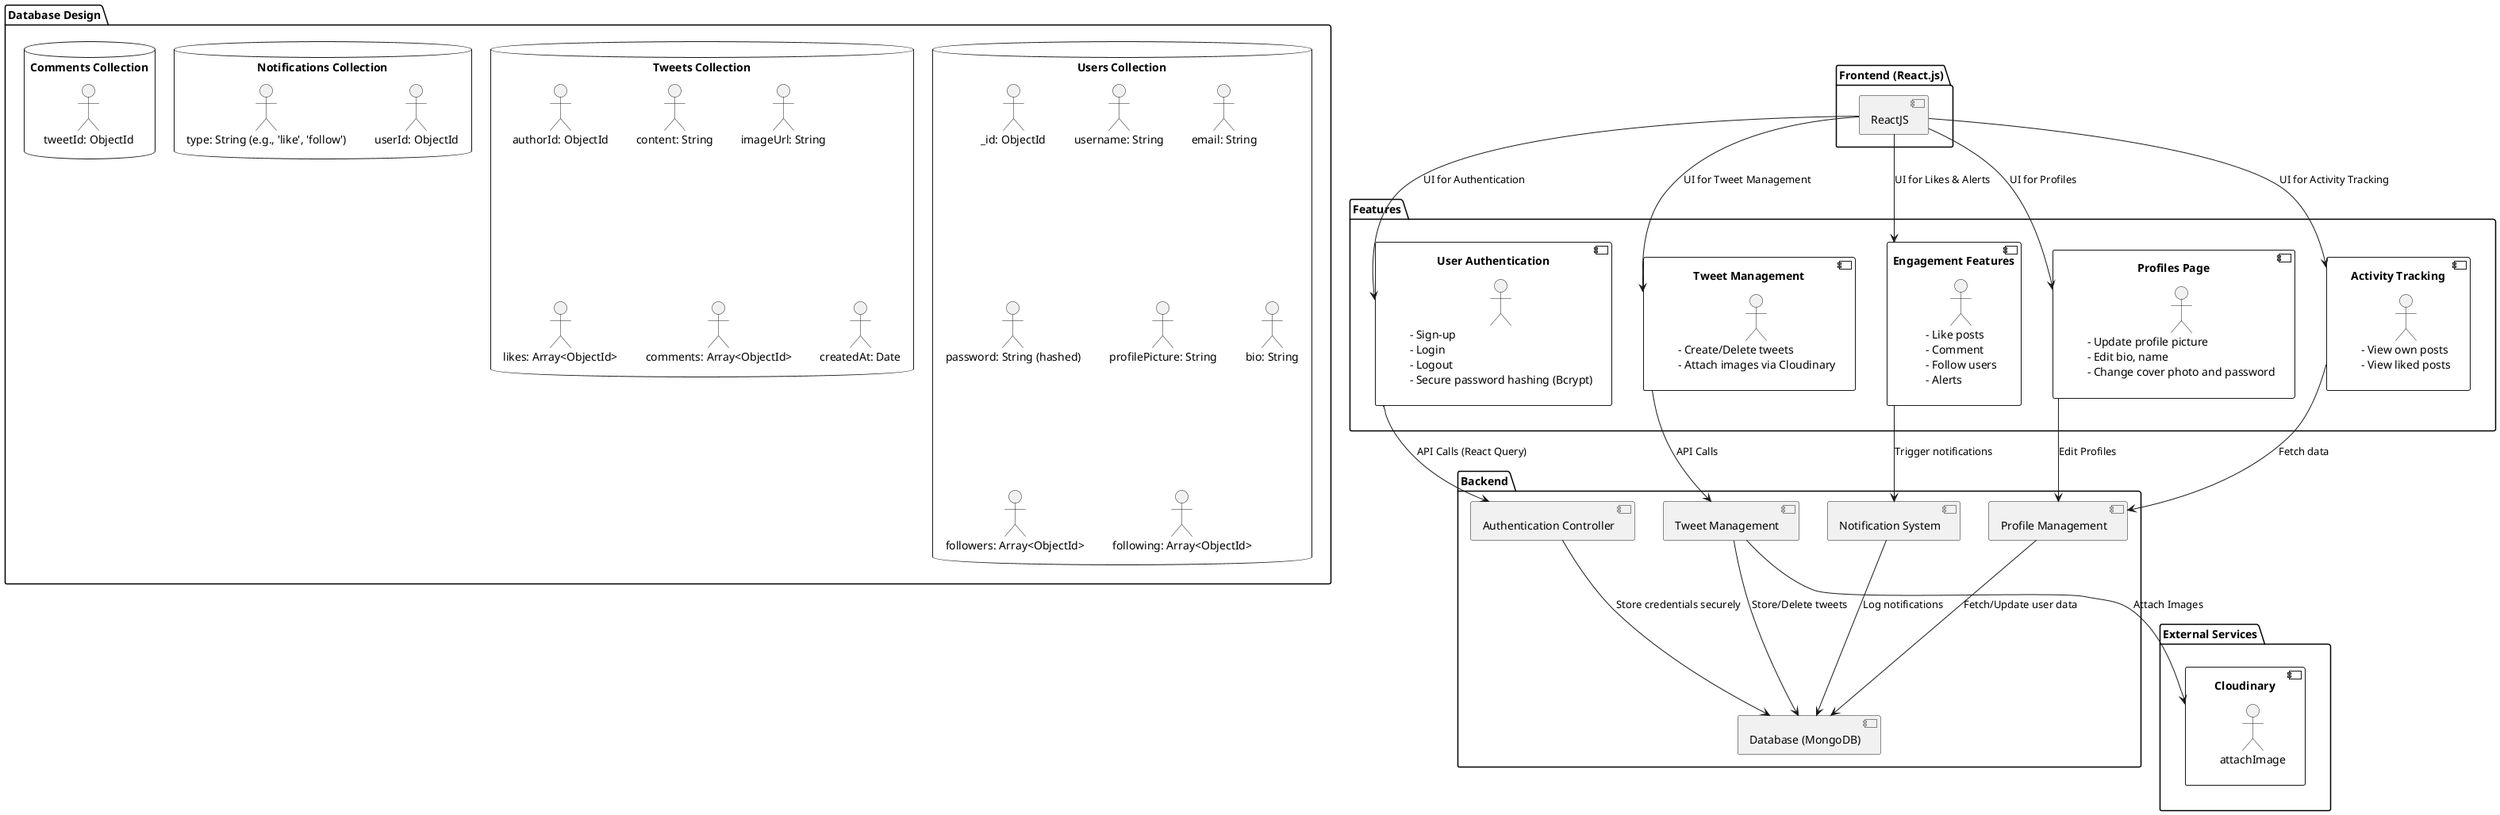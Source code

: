 @startuml

!define RECTANGLE(color) <color>

package "Frontend (React.js)" as Frontend {
    component ReactJS {
'        DaisyUI
'        TailwindCSS
'        ReactQuery
    }
}

package "Backend" as Backend {
    component "Authentication Controller" as AuthCtrl
    component "Tweet Management" as TweetCtrl
    component "Notification System" as NotificationCtrl
    component "Profile Management" as ProfileCtrl
    component "Database (MongoDB)" as Database
}

package "Database Design" as DatabaseDesign {
    database "Users Collection" as Users {
        "_id: ObjectId"
        "username: String"
        "email: String"
        "password: String (hashed)"
        "profilePicture: String"
        "bio: String"
        "followers: Array<ObjectId>"
        "following: Array<ObjectId>"
    }

    database "Tweets Collection" as Tweets {
        "_id: ObjectId"
        "authorId: ObjectId"
        "content: String"
        "imageUrl: String"
        "likes: Array<ObjectId>"
        "comments: Array<ObjectId>"
        "createdAt: Date"
    }

    database "Notifications Collection" as Notifications {
        "_id: ObjectId"
        "userId: ObjectId"
        "type: String (e.g., 'like', 'follow')"
        "content: String"
        "createdAt: Date"
    }

    database "Comments Collection" as Comments {
        "_id: ObjectId"
        "tweetId: ObjectId"
        "authorId: ObjectId"
        "content: String"
        "createdAt: Date"
    }
}

package "External Services" as External {
    component Cloudinary {
       "attachImage"
    }
}

package "Features" {
    component "User Authentication" as Auth {
        "- Sign-up\n- Login\n- Logout\n- Secure password hashing (Bcrypt)"
    }
    component "Tweet Management" as Tweet {
        "- Create/Delete tweets\n- Attach images via Cloudinary"
    }
    component "Engagement Features" as Engage {
        "- Like posts\n- Comment\n- Follow users\n- Alerts"
    }
    component "Profiles Page" as Profile {
        "- Update profile picture\n- Edit bio, name\n- Change cover photo and password"
    }
    component "Activity Tracking" as Activity {
        "- View own posts\n- View liked posts"
    }
}

' Relationships
ReactJS --> Auth : "UI for Authentication"
ReactJS --> Tweet : "UI for Tweet Management"
ReactJS --> Engage : "UI for Likes & Alerts"
ReactJS --> Profile : "UI for Profiles"
ReactJS --> Activity : "UI for Activity Tracking"

Auth --> AuthCtrl : "API Calls (React Query)"
Tweet --> TweetCtrl : "API Calls"
Engage --> NotificationCtrl : "Trigger notifications"
Profile --> ProfileCtrl : "Edit Profiles"
Activity --> ProfileCtrl : "Fetch data"

AuthCtrl --> Database : "Store credentials securely"
TweetCtrl --> Database : "Store/Delete tweets"
NotificationCtrl --> Database : "Log notifications"
ProfileCtrl --> Database : "Fetch/Update user data"
TweetCtrl --> Cloudinary : "Attach Images"

@enduml
